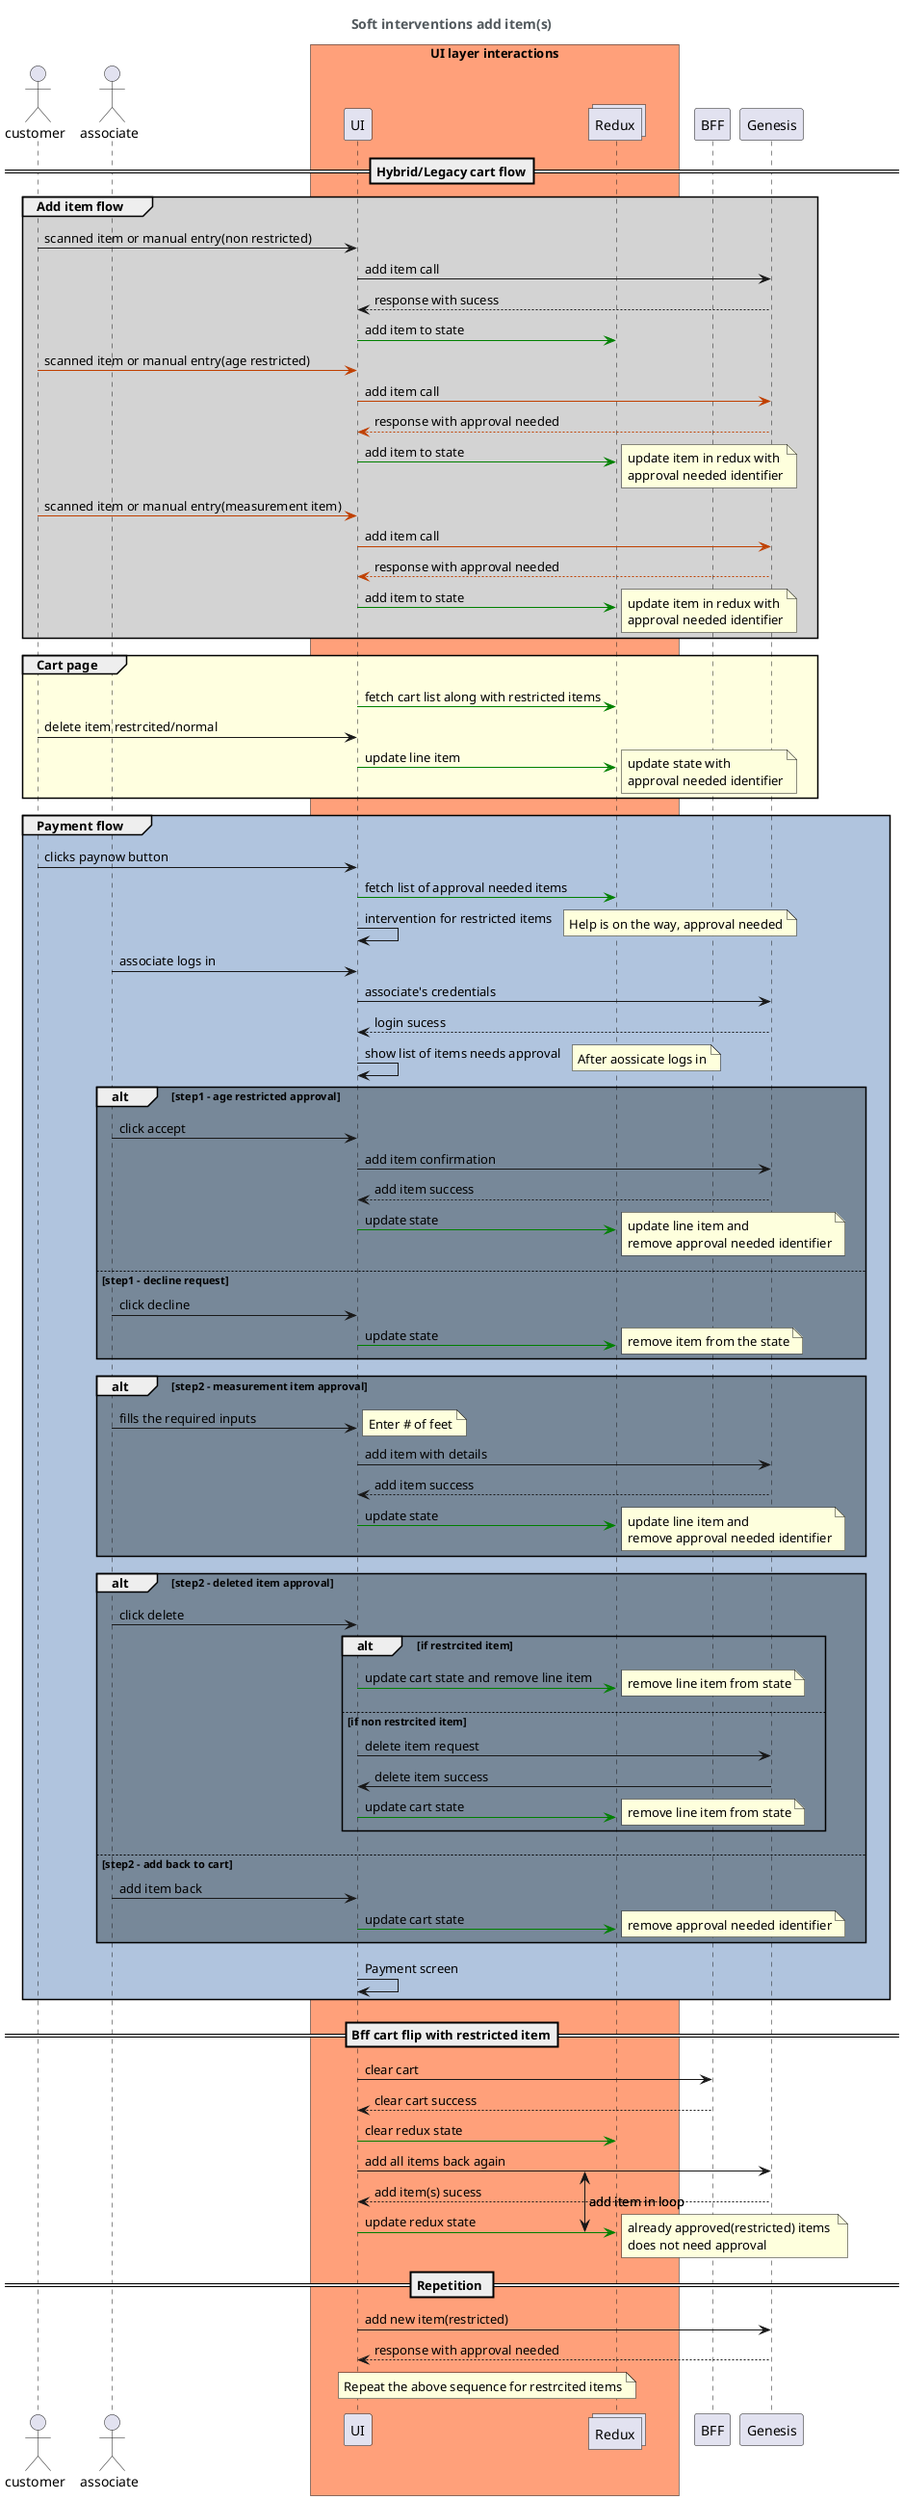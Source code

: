 @startuml
!pragma teoz true

title <font color="#52595D">Soft interventions add item(s)</font>

actor customer as user
actor associate as asc
box "UI layer interactions" #LightSalmon
    participant UI as ui
    collections Redux as redux
end box
participant BFF as bff
participant Genesis as genesis

==Hybrid/Legacy cart flow==
    group #LightGray Add item flow
        user->ui: scanned item or manual entry(non restricted)
        ui->genesis: add item call
        genesis-->ui: response with sucess
        ui-[#008000]>redux: add item to state
       
        user-[#C04000]>ui: scanned item or manual entry(age restricted)
        ui-[#C04000]>genesis: add item call
        genesis-[#C04000]->ui: response with approval needed
        ui-[#008000]>redux: add item to state 
        note right: update item in redux with \napproval needed identifier
       
        user-[#C04000]>ui: scanned item or manual entry(measurement item)
        ui-[#C04000]>genesis: add item call
        genesis-[#C04000]->ui: response with approval needed
        ui-[#008000]>redux: add item to state 
        note right: update item in redux with \napproval needed identifier
    end

    group #LightYellow Cart page
        ui-[#008000]>redux: fetch cart list along with restricted items
        user->ui: delete item restrcited/normal
        ui-[#008000]>redux: update line item
        note right: update state with \napproval needed identifier
    end

    group #LightSteelBlue Payment flow
        user->ui: clicks paynow button
        ui-[#008000]>redux: fetch list of approval needed items
        ui->ui: intervention for restricted items
        note right: Help is on the way, approval needed
        asc->ui: associate logs in
        ui->genesis: associate's credentials
        genesis-->ui: login sucess 
        ui->ui: show list of items needs approval
        note right: After aossicate logs in
        
        alt #LightSlateGray step1 - age restricted approval
            asc->ui: click accept
            ui->genesis: add item confirmation
            genesis-->ui: add item success
            ui-[#008000]>redux: update state
            note right: update line item and \nremove approval needed identifier
        else step1 - decline request
             asc->ui: click decline
             ui-[#008000]>redux: update state
             note right: remove item from the state
        end

        alt #LightSlateGray step2 - measurement item approval
            asc->ui: fills the required inputs
            note right: Enter # of feet
            ui->genesis: add item with details
            genesis-->ui: add item success
            ui-[#008000]>redux: update state
            note right: update line item and \nremove approval needed identifier
        end

        alt #LightSlateGray step2 - deleted item approval
            asc->ui: click delete
            alt if restrcited item 
              ui-[#008000]>redux: update cart state and remove line item
              note right: remove line item from state
              else if non restrcited item
                 ui->genesis: delete item request
                 genesis->ui: delete item success
                 ui-[#008000]>redux: update cart state
                note right: remove line item from state
            end
        else step2 - add back to cart
             asc->ui: add item back
             ui-[#008000]>redux: update cart state
             note right: remove approval needed identifier
        end

        ui->ui: Payment screen
    end

==Bff cart flip with restricted item==
    ui->bff: clear cart
    bff-->ui: clear cart success
    ui-[#008000]>redux: clear redux state
    {start} ui->genesis: add all items back again
    genesis-->ui: add item(s) sucess
    {end} ui-[#008000]>redux: update redux state
    {start} <-> {end}: add item in loop
    note right: already approved(restricted) items \ndoes not need approval
== Repetition ==
    ui->genesis: add new item(restricted)
    genesis-->ui: response with approval needed
    note over ui, redux: Repeat the above sequence for restrcited items 
@enduml